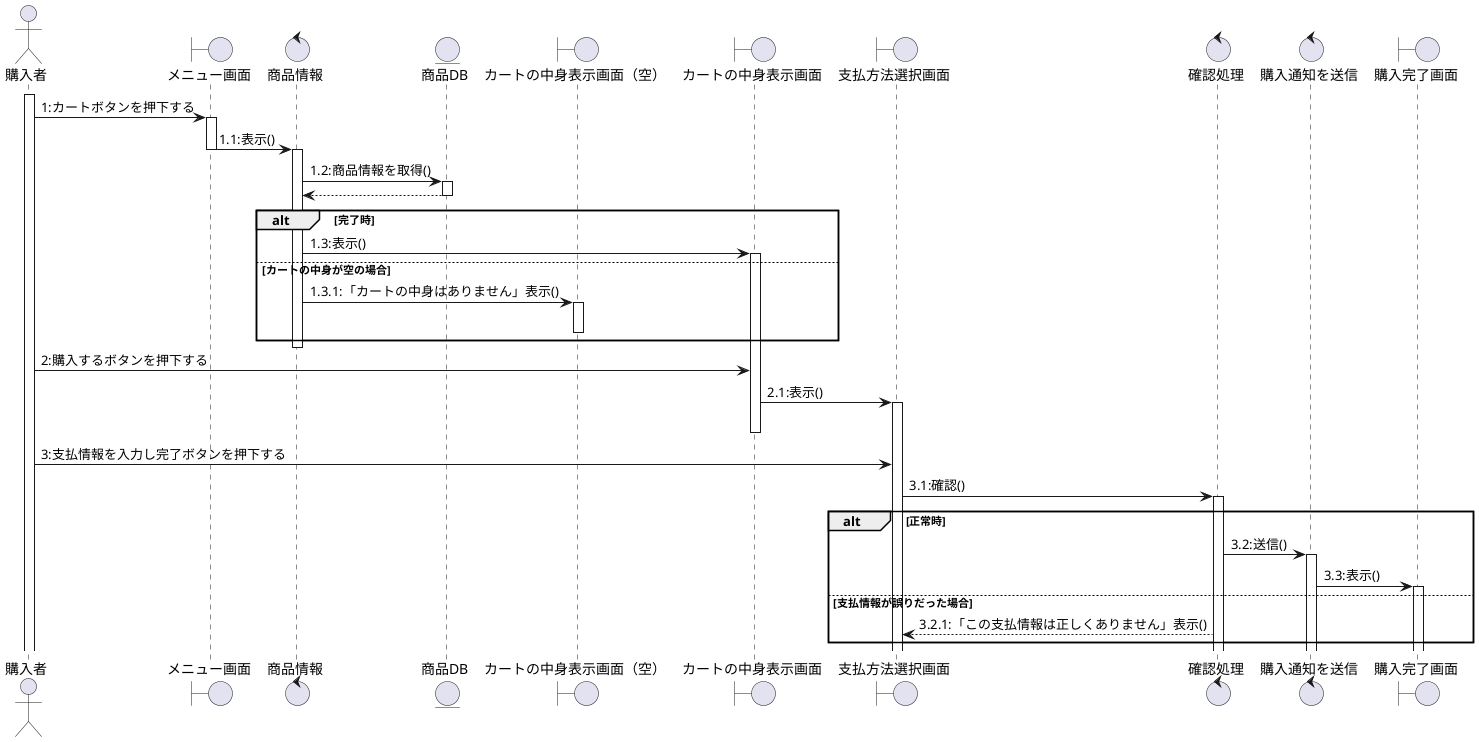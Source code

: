 @startuml

actor 購入者
boundary メニュー画面
control 商品情報
entity 商品DB
boundary "カートの中身表示画面（空）"
boundary カートの中身表示画面
boundary 支払方法選択画面
control 確認処理
control 購入通知を送信
boundary 購入完了画面

activate 購入者
購入者 -> メニュー画面:1:カートボタンを押下する
activate メニュー画面
メニュー画面 -> 商品情報:1.1:表示()
deactivate メニュー画面
activate 商品情報
商品情報 -> 商品DB:1.2:商品情報を取得()
activate 商品DB
商品DB --> 商品情報:
deactivate 商品DB
alt 完了時
商品情報 -> カートの中身表示画面:1.3:表示()
activate カートの中身表示画面
else カートの中身が空の場合
    商品情報 -> "カートの中身表示画面（空）" :1.3.1:「カートの中身はありません」表示()
    activate "カートの中身表示画面（空）"
    deactivate "カートの中身表示画面（空）"
end
deactivate 商品情報
購入者 -> カートの中身表示画面:2:購入するボタンを押下する
カートの中身表示画面 -> 支払方法選択画面:2.1:表示()
activate 支払方法選択画面
deactivate カートの中身表示画面
購入者 -> 支払方法選択画面:3:支払情報を入力し完了ボタンを押下する
支払方法選択画面 -> 確認処理:3.1:確認()
activate 確認処理
alt 正常時
    確認処理 -> 購入通知を送信:3.2:送信()
    activate 購入通知を送信
    購入通知を送信 -> 購入完了画面:3.3:表示()
    activate 購入完了画面
else 支払情報が誤りだった場合
    確認処理 --> 支払方法選択画面:3.2.1:「この支払情報は正しくありません」表示()
end

@enduml